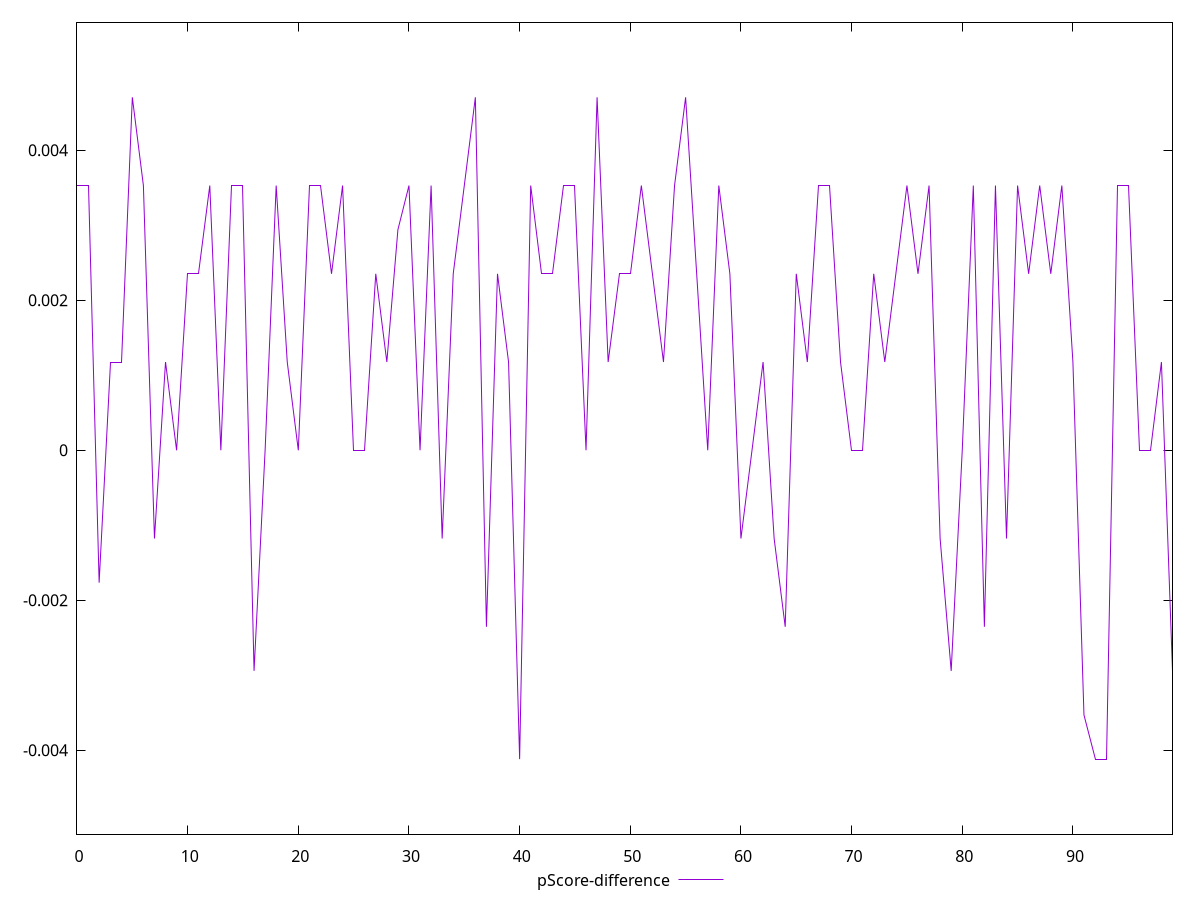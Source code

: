 reset

$pScoreDifference <<EOF
0 0.003529411764705892
1 0.003529411764705892
2 -0.001764705882352946
3 0.0011764705882352788
4 0.0011764705882352788
5 0.004705882352941171
6 0.003529411764705892
7 -0.0011764705882352788
8 0.0011764705882352788
9 0
10 0.002352941176470613
11 0.002352941176470613
12 0.003529411764705892
13 0
14 0.003529411764705892
15 0.003529411764705892
16 -0.002941176470588225
17 0
18 0.003529411764705892
19 0.0011764705882352788
20 0
21 0.003529411764705892
22 0.003529411764705892
23 0.002352941176470613
24 0.003529411764705892
25 0
26 0
27 0.002352941176470613
28 0.0011764705882352788
29 0.002941176470588225
30 0.003529411764705892
31 0
32 0.003529411764705892
33 -0.0011764705882353343
34 0.002352941176470613
35 0.003529411764705892
36 0.004705882352941171
37 -0.002352941176470613
38 0.002352941176470613
39 0.0011764705882352788
40 -0.004117647058823504
41 0.003529411764705892
42 0.002352941176470613
43 0.002352941176470613
44 0.003529411764705892
45 0.003529411764705892
46 0
47 0.004705882352941171
48 0.0011764705882352788
49 0.002352941176470613
50 0.002352941176470613
51 0.003529411764705892
52 0.002352941176470613
53 0.0011764705882352788
54 0.003529411764705892
55 0.004705882352941171
56 0.002352941176470613
57 0
58 0.003529411764705892
59 0.002352941176470613
60 -0.0011764705882352788
62 0.0011764705882352788
63 -0.0011764705882352788
64 -0.002352941176470613
65 0.002352941176470613
66 0.0011764705882352788
67 0.003529411764705892
68 0.003529411764705892
69 0.0011764705882352788
70 0
71 0
72 0.002352941176470613
73 0.0011764705882352788
74 0.002352941176470613
75 0.003529411764705892
76 0.002352941176470613
77 0.003529411764705892
78 -0.0011764705882352788
79 -0.002941176470588225
80 0
81 0.003529411764705892
82 -0.002352941176470613
83 0.003529411764705892
84 -0.0011764705882352788
85 0.003529411764705892
86 0.002352941176470613
87 0.003529411764705892
88 0.002352941176470613
89 0.003529411764705892
90 0.0011764705882352788
91 -0.003529411764705892
92 -0.004117647058823504
93 -0.004117647058823504
94 0.003529411764705892
95 0.003529411764705892
96 0
97 0
98 0.0011764705882352788
99 -0.002941176470588225
EOF

set key outside below
set xrange [0:99]
set yrange [-0.005117647058823504:0.005705882352941171]
set trange [-0.005117647058823504:0.005705882352941171]
set terminal svg size 640, 500 enhanced background rgb 'white'
set output "reports/report_00030_2021-02-24T20-42-31.540Z/uses-http2/samples/card/pScore-difference/values.svg"

plot $pScoreDifference title "pScore-difference" with line

reset
